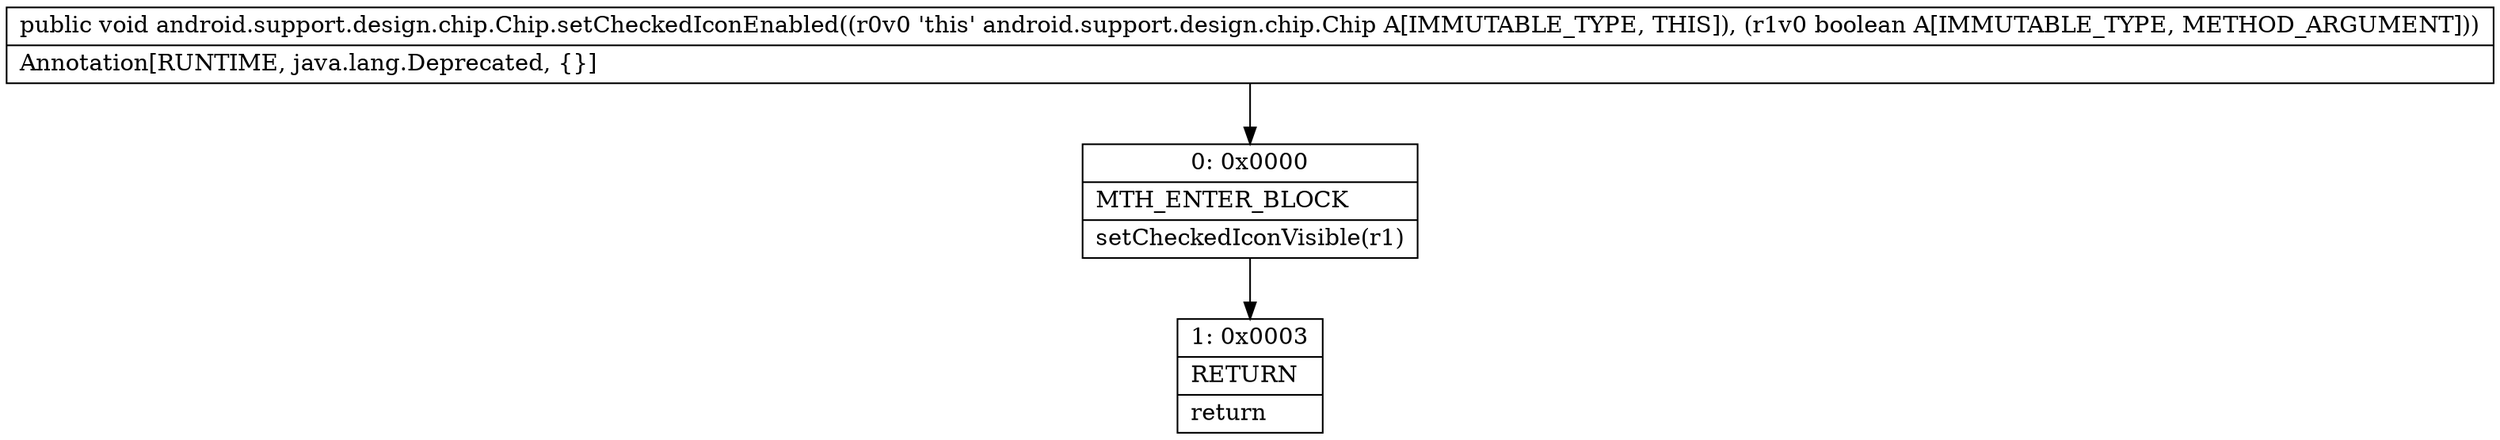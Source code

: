 digraph "CFG forandroid.support.design.chip.Chip.setCheckedIconEnabled(Z)V" {
Node_0 [shape=record,label="{0\:\ 0x0000|MTH_ENTER_BLOCK\l|setCheckedIconVisible(r1)\l}"];
Node_1 [shape=record,label="{1\:\ 0x0003|RETURN\l|return\l}"];
MethodNode[shape=record,label="{public void android.support.design.chip.Chip.setCheckedIconEnabled((r0v0 'this' android.support.design.chip.Chip A[IMMUTABLE_TYPE, THIS]), (r1v0 boolean A[IMMUTABLE_TYPE, METHOD_ARGUMENT]))  | Annotation[RUNTIME, java.lang.Deprecated, \{\}]\l}"];
MethodNode -> Node_0;
Node_0 -> Node_1;
}


